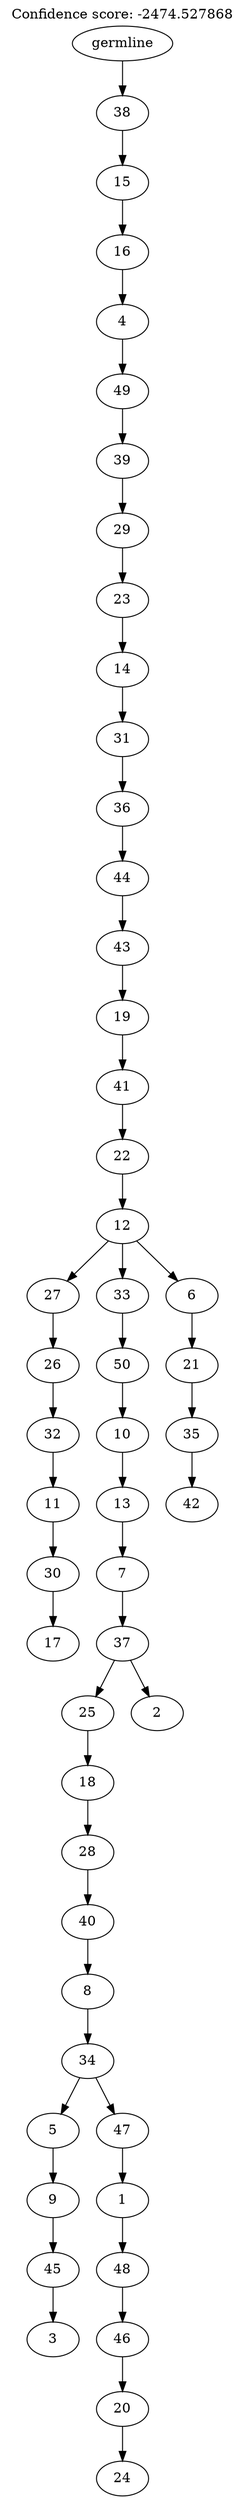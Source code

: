 digraph g {
	"49" -> "50";
	"50" [label="17"];
	"48" -> "49";
	"49" [label="30"];
	"47" -> "48";
	"48" [label="11"];
	"46" -> "47";
	"47" [label="32"];
	"45" -> "46";
	"46" [label="26"];
	"42" -> "43";
	"43" [label="3"];
	"41" -> "42";
	"42" [label="45"];
	"40" -> "41";
	"41" [label="9"];
	"38" -> "39";
	"39" [label="24"];
	"37" -> "38";
	"38" [label="20"];
	"36" -> "37";
	"37" [label="46"];
	"35" -> "36";
	"36" [label="48"];
	"34" -> "35";
	"35" [label="1"];
	"33" -> "34";
	"34" [label="47"];
	"33" -> "40";
	"40" [label="5"];
	"32" -> "33";
	"33" [label="34"];
	"31" -> "32";
	"32" [label="8"];
	"30" -> "31";
	"31" [label="40"];
	"29" -> "30";
	"30" [label="28"];
	"28" -> "29";
	"29" [label="18"];
	"27" -> "28";
	"28" [label="25"];
	"27" -> "44";
	"44" [label="2"];
	"26" -> "27";
	"27" [label="37"];
	"25" -> "26";
	"26" [label="7"];
	"24" -> "25";
	"25" [label="13"];
	"23" -> "24";
	"24" [label="10"];
	"22" -> "23";
	"23" [label="50"];
	"20" -> "21";
	"21" [label="42"];
	"19" -> "20";
	"20" [label="35"];
	"18" -> "19";
	"19" [label="21"];
	"17" -> "18";
	"18" [label="6"];
	"17" -> "22";
	"22" [label="33"];
	"17" -> "45";
	"45" [label="27"];
	"16" -> "17";
	"17" [label="12"];
	"15" -> "16";
	"16" [label="22"];
	"14" -> "15";
	"15" [label="41"];
	"13" -> "14";
	"14" [label="19"];
	"12" -> "13";
	"13" [label="43"];
	"11" -> "12";
	"12" [label="44"];
	"10" -> "11";
	"11" [label="36"];
	"9" -> "10";
	"10" [label="31"];
	"8" -> "9";
	"9" [label="14"];
	"7" -> "8";
	"8" [label="23"];
	"6" -> "7";
	"7" [label="29"];
	"5" -> "6";
	"6" [label="39"];
	"4" -> "5";
	"5" [label="49"];
	"3" -> "4";
	"4" [label="4"];
	"2" -> "3";
	"3" [label="16"];
	"1" -> "2";
	"2" [label="15"];
	"0" -> "1";
	"1" [label="38"];
	"0" [label="germline"];
	labelloc="t";
	label="Confidence score: -2474.527868";
}
